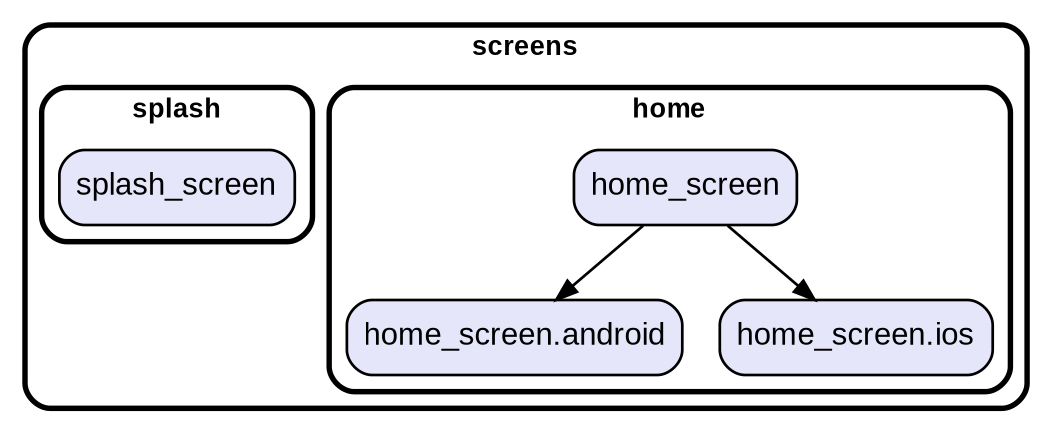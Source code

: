 digraph "" {
  graph [style=rounded fontname="Arial Black" fontsize=13 penwidth=2.6];
  node [shape=rect style="filled,rounded" fontname=Arial fontsize=15 fillcolor=Lavender penwidth=1.3];
  edge [penwidth=1.3];
  "/home/home_screen.android.dart" [label="home_screen.android"];
  "/home/home_screen.ios.dart" [label="home_screen.ios"];
  "/home/home_screen.dart" [label="home_screen"];
  "/splash/splash_screen.dart" [label="splash_screen"];
  subgraph "cluster~" {
    label="screens";
    subgraph "cluster~/home" {
      label="home";
      "/home/home_screen.android.dart";
      "/home/home_screen.ios.dart";
      "/home/home_screen.dart";
    }
    subgraph "cluster~/splash" {
      label="splash";
      "/splash/splash_screen.dart";
    }
  }
  "/home/home_screen.dart" -> "/home/home_screen.android.dart";
  "/home/home_screen.dart" -> "/home/home_screen.ios.dart";
}
